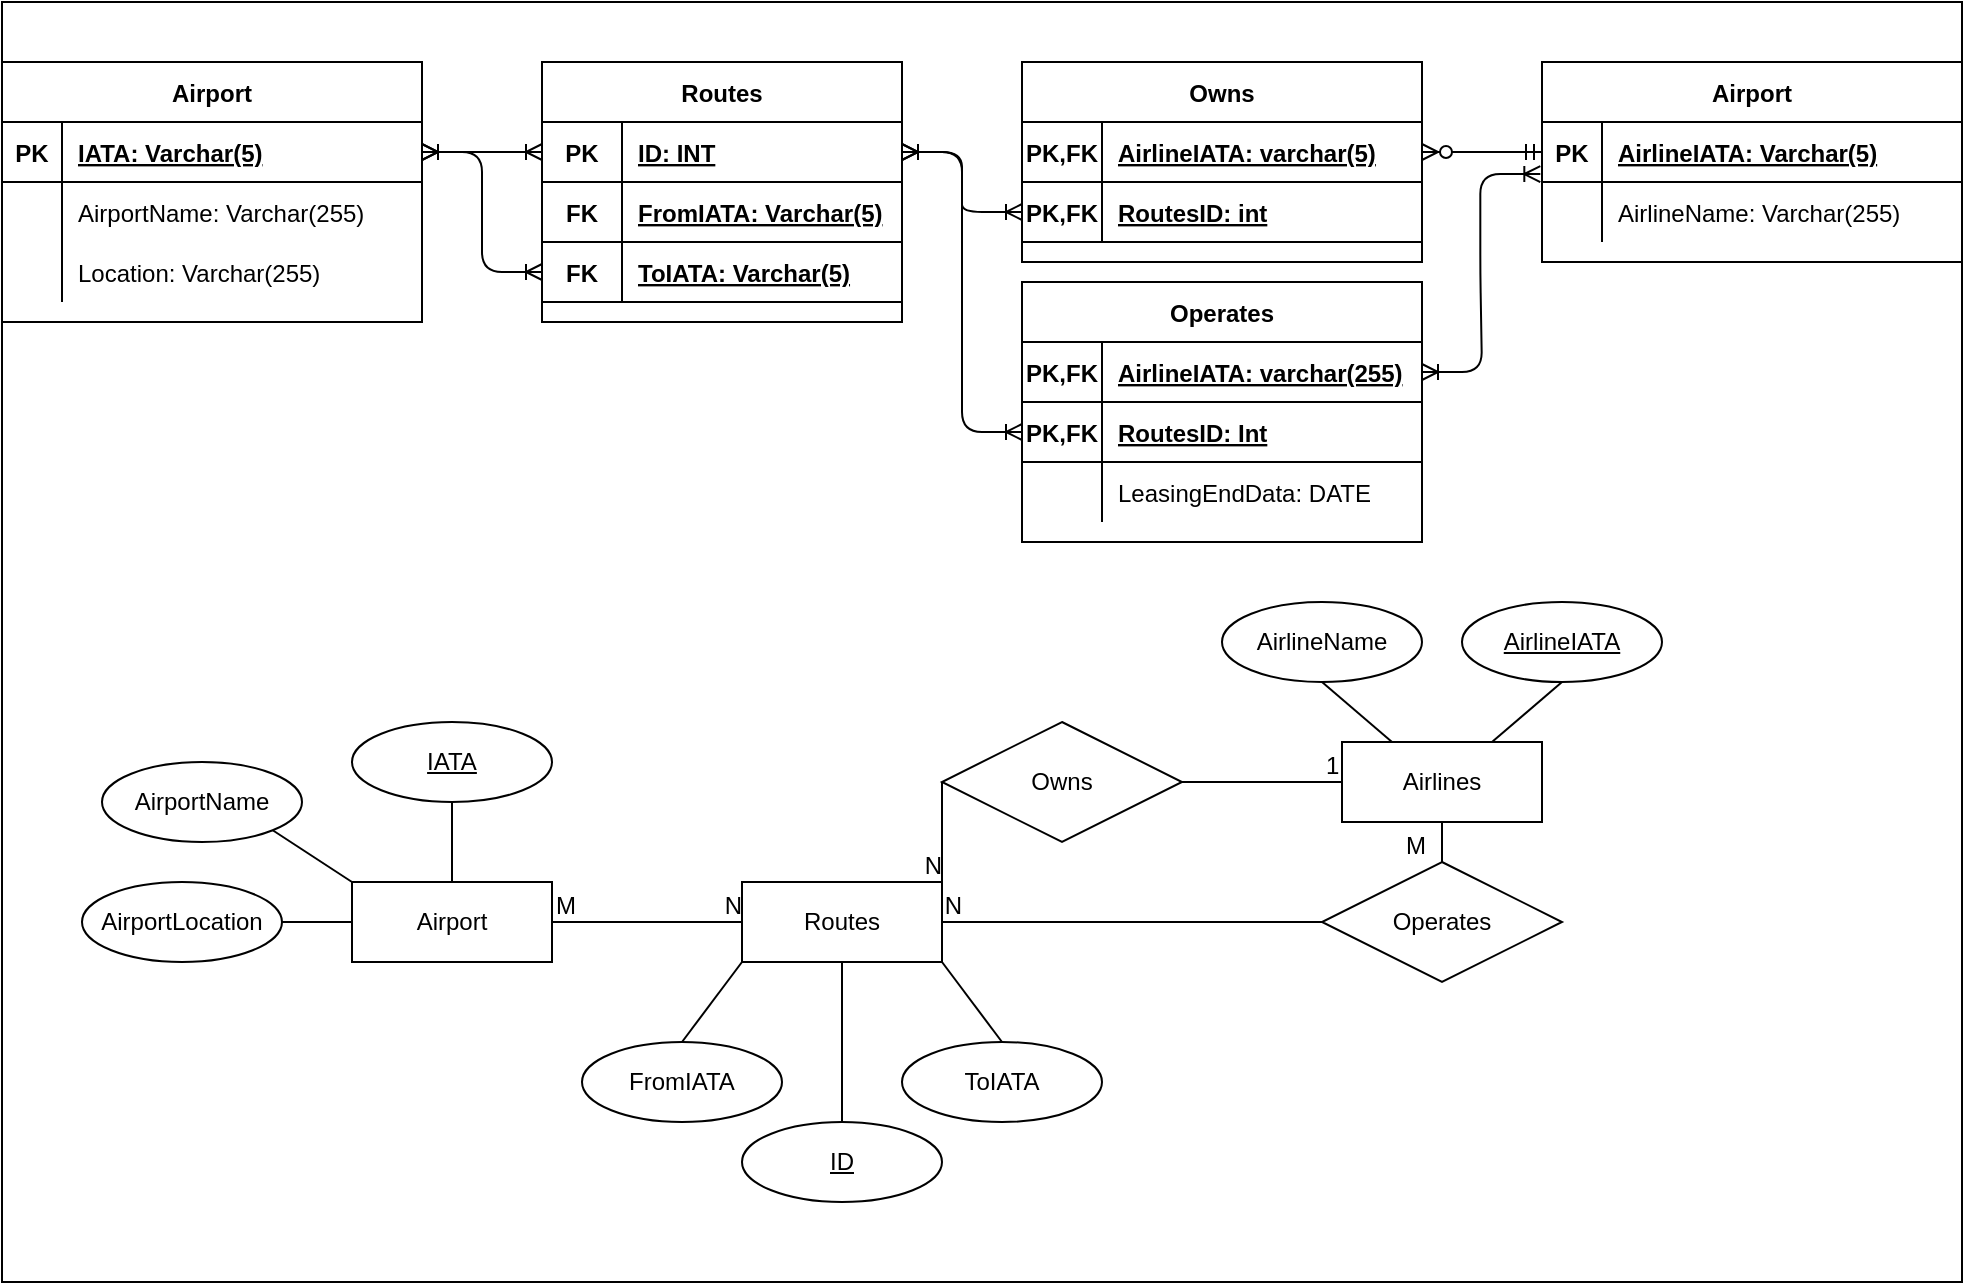 <mxfile version="14.9.6" type="device"><diagram id="R2lEEEUBdFMjLlhIrx00" name="Page-1"><mxGraphModel dx="1221" dy="714" grid="1" gridSize="10" guides="1" tooltips="1" connect="1" arrows="1" fold="1" page="1" pageScale="1" pageWidth="850" pageHeight="1100" math="0" shadow="0" extFonts="Permanent Marker^https://fonts.googleapis.com/css?family=Permanent+Marker"><root><mxCell id="0"/><mxCell id="1" parent="0"/><mxCell id="xpqZcI_yrOlQd79sAfw7-123" value="" style="rounded=0;whiteSpace=wrap;html=1;" vertex="1" parent="1"><mxGeometry width="980" height="640" as="geometry"/></mxCell><mxCell id="xpqZcI_yrOlQd79sAfw7-3" value="Airport" style="whiteSpace=wrap;html=1;align=center;" vertex="1" parent="1"><mxGeometry x="175" y="440" width="100" height="40" as="geometry"/></mxCell><mxCell id="xpqZcI_yrOlQd79sAfw7-4" value="IATA" style="ellipse;whiteSpace=wrap;html=1;align=center;fontStyle=4;" vertex="1" parent="1"><mxGeometry x="175" y="360" width="100" height="40" as="geometry"/></mxCell><mxCell id="xpqZcI_yrOlQd79sAfw7-6" value="" style="endArrow=none;html=1;rounded=0;entryX=0.5;entryY=0;entryDx=0;entryDy=0;exitX=0.5;exitY=1;exitDx=0;exitDy=0;" edge="1" parent="1" source="xpqZcI_yrOlQd79sAfw7-4" target="xpqZcI_yrOlQd79sAfw7-3"><mxGeometry relative="1" as="geometry"><mxPoint x="230" y="380" as="sourcePoint"/><mxPoint x="310" y="490" as="targetPoint"/></mxGeometry></mxCell><mxCell id="xpqZcI_yrOlQd79sAfw7-8" value="AirportLocation" style="ellipse;whiteSpace=wrap;html=1;align=center;" vertex="1" parent="1"><mxGeometry x="40" y="440" width="100" height="40" as="geometry"/></mxCell><mxCell id="xpqZcI_yrOlQd79sAfw7-9" value="" style="endArrow=none;html=1;rounded=0;entryX=0;entryY=0.5;entryDx=0;entryDy=0;exitX=1;exitY=0.5;exitDx=0;exitDy=0;" edge="1" parent="1" source="xpqZcI_yrOlQd79sAfw7-8" target="xpqZcI_yrOlQd79sAfw7-3"><mxGeometry relative="1" as="geometry"><mxPoint x="150" y="460" as="sourcePoint"/><mxPoint x="310" y="490" as="targetPoint"/></mxGeometry></mxCell><mxCell id="xpqZcI_yrOlQd79sAfw7-11" value="Airlines" style="whiteSpace=wrap;html=1;align=center;" vertex="1" parent="1"><mxGeometry x="670" y="370" width="100" height="40" as="geometry"/></mxCell><mxCell id="xpqZcI_yrOlQd79sAfw7-13" value="" style="endArrow=none;html=1;rounded=0;entryX=1;entryY=0.5;entryDx=0;entryDy=0;exitX=0;exitY=0.5;exitDx=0;exitDy=0;" edge="1" parent="1" source="xpqZcI_yrOlQd79sAfw7-11" target="xpqZcI_yrOlQd79sAfw7-27"><mxGeometry relative="1" as="geometry"><mxPoint x="520" y="400" as="sourcePoint"/><mxPoint x="590" y="390" as="targetPoint"/></mxGeometry></mxCell><mxCell id="xpqZcI_yrOlQd79sAfw7-14" value="" style="endArrow=none;html=1;rounded=0;entryX=0;entryY=0;entryDx=0;entryDy=0;exitX=1;exitY=1;exitDx=0;exitDy=0;" edge="1" parent="1" source="xpqZcI_yrOlQd79sAfw7-15" target="xpqZcI_yrOlQd79sAfw7-3"><mxGeometry relative="1" as="geometry"><mxPoint x="150" y="470" as="sourcePoint"/><mxPoint x="185" y="470" as="targetPoint"/></mxGeometry></mxCell><mxCell id="xpqZcI_yrOlQd79sAfw7-15" value="AirportName" style="ellipse;whiteSpace=wrap;html=1;align=center;" vertex="1" parent="1"><mxGeometry x="50" y="380" width="100" height="40" as="geometry"/></mxCell><mxCell id="xpqZcI_yrOlQd79sAfw7-16" value="AirlineName" style="ellipse;whiteSpace=wrap;html=1;align=center;" vertex="1" parent="1"><mxGeometry x="610" y="300" width="100" height="40" as="geometry"/></mxCell><mxCell id="xpqZcI_yrOlQd79sAfw7-17" value="AirlineIATA" style="ellipse;whiteSpace=wrap;html=1;align=center;fontStyle=4;" vertex="1" parent="1"><mxGeometry x="730" y="300" width="100" height="40" as="geometry"/></mxCell><mxCell id="xpqZcI_yrOlQd79sAfw7-18" value="" style="endArrow=none;html=1;rounded=0;entryX=0.25;entryY=0;entryDx=0;entryDy=0;exitX=0.5;exitY=1;exitDx=0;exitDy=0;" edge="1" parent="1" source="xpqZcI_yrOlQd79sAfw7-16" target="xpqZcI_yrOlQd79sAfw7-11"><mxGeometry relative="1" as="geometry"><mxPoint x="330" y="420" as="sourcePoint"/><mxPoint x="490" y="420" as="targetPoint"/></mxGeometry></mxCell><mxCell id="xpqZcI_yrOlQd79sAfw7-21" value="" style="endArrow=none;html=1;rounded=0;entryX=0.75;entryY=0;entryDx=0;entryDy=0;exitX=0.5;exitY=1;exitDx=0;exitDy=0;" edge="1" parent="1" source="xpqZcI_yrOlQd79sAfw7-17" target="xpqZcI_yrOlQd79sAfw7-11"><mxGeometry relative="1" as="geometry"><mxPoint x="670" y="350" as="sourcePoint"/><mxPoint x="705" y="380" as="targetPoint"/></mxGeometry></mxCell><mxCell id="xpqZcI_yrOlQd79sAfw7-22" value="Routes" style="whiteSpace=wrap;html=1;align=center;" vertex="1" parent="1"><mxGeometry x="370" y="440" width="100" height="40" as="geometry"/></mxCell><mxCell id="xpqZcI_yrOlQd79sAfw7-23" value="FromIATA" style="ellipse;whiteSpace=wrap;html=1;align=center;fontStyle=0" vertex="1" parent="1"><mxGeometry x="290" y="520" width="100" height="40" as="geometry"/></mxCell><mxCell id="xpqZcI_yrOlQd79sAfw7-24" value="ToIATA" style="ellipse;whiteSpace=wrap;html=1;align=center;fontStyle=0" vertex="1" parent="1"><mxGeometry x="450" y="520" width="100" height="40" as="geometry"/></mxCell><mxCell id="xpqZcI_yrOlQd79sAfw7-25" value="" style="endArrow=none;html=1;rounded=0;entryX=0.5;entryY=0;entryDx=0;entryDy=0;exitX=0;exitY=1;exitDx=0;exitDy=0;" edge="1" parent="1" source="xpqZcI_yrOlQd79sAfw7-22" target="xpqZcI_yrOlQd79sAfw7-23"><mxGeometry relative="1" as="geometry"><mxPoint x="280" y="400" as="sourcePoint"/><mxPoint x="225" y="400" as="targetPoint"/></mxGeometry></mxCell><mxCell id="xpqZcI_yrOlQd79sAfw7-26" value="" style="endArrow=none;html=1;rounded=0;entryX=0.5;entryY=0;entryDx=0;entryDy=0;exitX=1;exitY=1;exitDx=0;exitDy=0;" edge="1" parent="1" source="xpqZcI_yrOlQd79sAfw7-22" target="xpqZcI_yrOlQd79sAfw7-24"><mxGeometry relative="1" as="geometry"><mxPoint x="380" y="490" as="sourcePoint"/><mxPoint x="350" y="530" as="targetPoint"/></mxGeometry></mxCell><mxCell id="xpqZcI_yrOlQd79sAfw7-27" value="Owns" style="shape=rhombus;perimeter=rhombusPerimeter;whiteSpace=wrap;html=1;align=center;" vertex="1" parent="1"><mxGeometry x="470" y="360" width="120" height="60" as="geometry"/></mxCell><mxCell id="xpqZcI_yrOlQd79sAfw7-29" value="Operates" style="shape=rhombus;perimeter=rhombusPerimeter;whiteSpace=wrap;html=1;align=center;" vertex="1" parent="1"><mxGeometry x="660" y="430" width="120" height="60" as="geometry"/></mxCell><mxCell id="xpqZcI_yrOlQd79sAfw7-31" value="" style="endArrow=none;html=1;rounded=0;entryX=0.5;entryY=1;entryDx=0;entryDy=0;exitX=0.5;exitY=0;exitDx=0;exitDy=0;" edge="1" parent="1" source="xpqZcI_yrOlQd79sAfw7-29" target="xpqZcI_yrOlQd79sAfw7-11"><mxGeometry relative="1" as="geometry"><mxPoint x="540" y="470" as="sourcePoint"/><mxPoint x="480" y="470" as="targetPoint"/></mxGeometry></mxCell><mxCell id="xpqZcI_yrOlQd79sAfw7-33" value="" style="endArrow=none;html=1;rounded=0;exitX=1;exitY=0.5;exitDx=0;exitDy=0;entryX=0;entryY=0.5;entryDx=0;entryDy=0;" edge="1" parent="1" source="xpqZcI_yrOlQd79sAfw7-3" target="xpqZcI_yrOlQd79sAfw7-22"><mxGeometry relative="1" as="geometry"><mxPoint x="430" y="420" as="sourcePoint"/><mxPoint x="590" y="420" as="targetPoint"/></mxGeometry></mxCell><mxCell id="xpqZcI_yrOlQd79sAfw7-34" value="M" style="resizable=0;html=1;align=left;verticalAlign=bottom;" connectable="0" vertex="1" parent="xpqZcI_yrOlQd79sAfw7-33"><mxGeometry x="-1" relative="1" as="geometry"/></mxCell><mxCell id="xpqZcI_yrOlQd79sAfw7-35" value="N" style="resizable=0;html=1;align=right;verticalAlign=bottom;" connectable="0" vertex="1" parent="xpqZcI_yrOlQd79sAfw7-33"><mxGeometry x="1" relative="1" as="geometry"/></mxCell><mxCell id="xpqZcI_yrOlQd79sAfw7-36" value="" style="endArrow=none;html=1;rounded=0;exitX=0;exitY=0.5;exitDx=0;exitDy=0;entryX=1;entryY=0.5;entryDx=0;entryDy=0;" edge="1" parent="1" source="xpqZcI_yrOlQd79sAfw7-29" target="xpqZcI_yrOlQd79sAfw7-22"><mxGeometry relative="1" as="geometry"><mxPoint x="235" y="470" as="sourcePoint"/><mxPoint x="380" y="470" as="targetPoint"/></mxGeometry></mxCell><mxCell id="xpqZcI_yrOlQd79sAfw7-37" value="M" style="resizable=0;html=1;align=left;verticalAlign=bottom;" connectable="0" vertex="1" parent="xpqZcI_yrOlQd79sAfw7-36"><mxGeometry x="-1" relative="1" as="geometry"><mxPoint x="40" y="-30" as="offset"/></mxGeometry></mxCell><mxCell id="xpqZcI_yrOlQd79sAfw7-38" value="N" style="resizable=0;html=1;align=right;verticalAlign=bottom;" connectable="0" vertex="1" parent="xpqZcI_yrOlQd79sAfw7-36"><mxGeometry x="1" relative="1" as="geometry"><mxPoint x="10" as="offset"/></mxGeometry></mxCell><mxCell id="xpqZcI_yrOlQd79sAfw7-40" value="" style="endArrow=none;html=1;rounded=0;exitX=0;exitY=0.5;exitDx=0;exitDy=0;entryX=1;entryY=0;entryDx=0;entryDy=0;" edge="1" parent="1" source="xpqZcI_yrOlQd79sAfw7-27" target="xpqZcI_yrOlQd79sAfw7-22"><mxGeometry relative="1" as="geometry"><mxPoint x="670" y="470" as="sourcePoint"/><mxPoint x="480" y="470" as="targetPoint"/></mxGeometry></mxCell><mxCell id="xpqZcI_yrOlQd79sAfw7-41" value="1" style="resizable=0;html=1;align=left;verticalAlign=bottom;" connectable="0" vertex="1" parent="xpqZcI_yrOlQd79sAfw7-40"><mxGeometry x="-1" relative="1" as="geometry"><mxPoint x="190" as="offset"/></mxGeometry></mxCell><mxCell id="xpqZcI_yrOlQd79sAfw7-42" value="N" style="resizable=0;html=1;align=right;verticalAlign=bottom;" connectable="0" vertex="1" parent="xpqZcI_yrOlQd79sAfw7-40"><mxGeometry x="1" relative="1" as="geometry"><mxPoint as="offset"/></mxGeometry></mxCell><mxCell id="xpqZcI_yrOlQd79sAfw7-43" value="Airport" style="shape=table;startSize=30;container=1;collapsible=1;childLayout=tableLayout;fixedRows=1;rowLines=0;fontStyle=1;align=center;resizeLast=1;" vertex="1" parent="1"><mxGeometry y="30" width="210" height="130" as="geometry"/></mxCell><mxCell id="xpqZcI_yrOlQd79sAfw7-44" value="" style="shape=partialRectangle;collapsible=0;dropTarget=0;pointerEvents=0;fillColor=none;top=0;left=0;bottom=1;right=0;points=[[0,0.5],[1,0.5]];portConstraint=eastwest;" vertex="1" parent="xpqZcI_yrOlQd79sAfw7-43"><mxGeometry y="30" width="210" height="30" as="geometry"/></mxCell><mxCell id="xpqZcI_yrOlQd79sAfw7-45" value="PK" style="shape=partialRectangle;connectable=0;fillColor=none;top=0;left=0;bottom=0;right=0;fontStyle=1;overflow=hidden;" vertex="1" parent="xpqZcI_yrOlQd79sAfw7-44"><mxGeometry width="30" height="30" as="geometry"/></mxCell><mxCell id="xpqZcI_yrOlQd79sAfw7-46" value="IATA: Varchar(5)" style="shape=partialRectangle;connectable=0;fillColor=none;top=0;left=0;bottom=0;right=0;align=left;spacingLeft=6;fontStyle=5;overflow=hidden;" vertex="1" parent="xpqZcI_yrOlQd79sAfw7-44"><mxGeometry x="30" width="180" height="30" as="geometry"/></mxCell><mxCell id="xpqZcI_yrOlQd79sAfw7-47" value="" style="shape=partialRectangle;collapsible=0;dropTarget=0;pointerEvents=0;fillColor=none;top=0;left=0;bottom=0;right=0;points=[[0,0.5],[1,0.5]];portConstraint=eastwest;" vertex="1" parent="xpqZcI_yrOlQd79sAfw7-43"><mxGeometry y="60" width="210" height="30" as="geometry"/></mxCell><mxCell id="xpqZcI_yrOlQd79sAfw7-48" value="" style="shape=partialRectangle;connectable=0;fillColor=none;top=0;left=0;bottom=0;right=0;editable=1;overflow=hidden;" vertex="1" parent="xpqZcI_yrOlQd79sAfw7-47"><mxGeometry width="30" height="30" as="geometry"/></mxCell><mxCell id="xpqZcI_yrOlQd79sAfw7-49" value="AirportName: Varchar(255)" style="shape=partialRectangle;connectable=0;fillColor=none;top=0;left=0;bottom=0;right=0;align=left;spacingLeft=6;overflow=hidden;" vertex="1" parent="xpqZcI_yrOlQd79sAfw7-47"><mxGeometry x="30" width="180" height="30" as="geometry"/></mxCell><mxCell id="xpqZcI_yrOlQd79sAfw7-50" value="" style="shape=partialRectangle;collapsible=0;dropTarget=0;pointerEvents=0;fillColor=none;top=0;left=0;bottom=0;right=0;points=[[0,0.5],[1,0.5]];portConstraint=eastwest;" vertex="1" parent="xpqZcI_yrOlQd79sAfw7-43"><mxGeometry y="90" width="210" height="30" as="geometry"/></mxCell><mxCell id="xpqZcI_yrOlQd79sAfw7-51" value="" style="shape=partialRectangle;connectable=0;fillColor=none;top=0;left=0;bottom=0;right=0;editable=1;overflow=hidden;" vertex="1" parent="xpqZcI_yrOlQd79sAfw7-50"><mxGeometry width="30" height="30" as="geometry"/></mxCell><mxCell id="xpqZcI_yrOlQd79sAfw7-52" value="Location: Varchar(255)" style="shape=partialRectangle;connectable=0;fillColor=none;top=0;left=0;bottom=0;right=0;align=left;spacingLeft=6;overflow=hidden;" vertex="1" parent="xpqZcI_yrOlQd79sAfw7-50"><mxGeometry x="30" width="180" height="30" as="geometry"/></mxCell><mxCell id="xpqZcI_yrOlQd79sAfw7-57" value="Routes" style="shape=table;startSize=30;container=1;collapsible=1;childLayout=tableLayout;fixedRows=1;rowLines=0;fontStyle=1;align=center;resizeLast=1;" vertex="1" parent="1"><mxGeometry x="270" y="30" width="180" height="130" as="geometry"/></mxCell><mxCell id="xpqZcI_yrOlQd79sAfw7-58" value="" style="shape=partialRectangle;collapsible=0;dropTarget=0;pointerEvents=0;fillColor=none;top=0;left=0;bottom=1;right=0;points=[[0,0.5],[1,0.5]];portConstraint=eastwest;" vertex="1" parent="xpqZcI_yrOlQd79sAfw7-57"><mxGeometry y="30" width="180" height="30" as="geometry"/></mxCell><mxCell id="xpqZcI_yrOlQd79sAfw7-59" value="PK" style="shape=partialRectangle;connectable=0;fillColor=none;top=0;left=0;bottom=0;right=0;fontStyle=1;overflow=hidden;" vertex="1" parent="xpqZcI_yrOlQd79sAfw7-58"><mxGeometry width="40" height="30" as="geometry"/></mxCell><mxCell id="xpqZcI_yrOlQd79sAfw7-60" value="ID: INT" style="shape=partialRectangle;connectable=0;fillColor=none;top=0;left=0;bottom=0;right=0;align=left;spacingLeft=6;fontStyle=5;overflow=hidden;" vertex="1" parent="xpqZcI_yrOlQd79sAfw7-58"><mxGeometry x="40" width="140" height="30" as="geometry"/></mxCell><mxCell id="xpqZcI_yrOlQd79sAfw7-130" value="" style="shape=partialRectangle;collapsible=0;dropTarget=0;pointerEvents=0;fillColor=none;top=0;left=0;bottom=1;right=0;points=[[0,0.5],[1,0.5]];portConstraint=eastwest;" vertex="1" parent="xpqZcI_yrOlQd79sAfw7-57"><mxGeometry y="60" width="180" height="30" as="geometry"/></mxCell><mxCell id="xpqZcI_yrOlQd79sAfw7-131" value="FK" style="shape=partialRectangle;connectable=0;fillColor=none;top=0;left=0;bottom=0;right=0;fontStyle=1;overflow=hidden;" vertex="1" parent="xpqZcI_yrOlQd79sAfw7-130"><mxGeometry width="40" height="30" as="geometry"/></mxCell><mxCell id="xpqZcI_yrOlQd79sAfw7-132" value="FromIATA: Varchar(5)" style="shape=partialRectangle;connectable=0;fillColor=none;top=0;left=0;bottom=0;right=0;align=left;spacingLeft=6;fontStyle=5;overflow=hidden;" vertex="1" parent="xpqZcI_yrOlQd79sAfw7-130"><mxGeometry x="40" width="140" height="30" as="geometry"/></mxCell><mxCell id="xpqZcI_yrOlQd79sAfw7-67" value="" style="shape=partialRectangle;collapsible=0;dropTarget=0;pointerEvents=0;fillColor=none;top=0;left=0;bottom=1;right=0;points=[[0,0.5],[1,0.5]];portConstraint=eastwest;" vertex="1" parent="xpqZcI_yrOlQd79sAfw7-57"><mxGeometry y="90" width="180" height="30" as="geometry"/></mxCell><mxCell id="xpqZcI_yrOlQd79sAfw7-68" value="FK" style="shape=partialRectangle;connectable=0;fillColor=none;top=0;left=0;bottom=0;right=0;fontStyle=1;overflow=hidden;" vertex="1" parent="xpqZcI_yrOlQd79sAfw7-67"><mxGeometry width="40" height="30" as="geometry"/></mxCell><mxCell id="xpqZcI_yrOlQd79sAfw7-69" value="ToIATA: Varchar(5)" style="shape=partialRectangle;connectable=0;fillColor=none;top=0;left=0;bottom=0;right=0;align=left;spacingLeft=6;fontStyle=5;overflow=hidden;" vertex="1" parent="xpqZcI_yrOlQd79sAfw7-67"><mxGeometry x="40" width="140" height="30" as="geometry"/></mxCell><mxCell id="xpqZcI_yrOlQd79sAfw7-73" value="&lt;u&gt;ID&lt;/u&gt;" style="ellipse;whiteSpace=wrap;html=1;align=center;fontStyle=0" vertex="1" parent="1"><mxGeometry x="370" y="560" width="100" height="40" as="geometry"/></mxCell><mxCell id="xpqZcI_yrOlQd79sAfw7-74" value="" style="endArrow=none;html=1;rounded=0;entryX=0.5;entryY=0;entryDx=0;entryDy=0;" edge="1" parent="1" source="xpqZcI_yrOlQd79sAfw7-22" target="xpqZcI_yrOlQd79sAfw7-73"><mxGeometry relative="1" as="geometry"><mxPoint x="480" y="490" as="sourcePoint"/><mxPoint x="510" y="530" as="targetPoint"/></mxGeometry></mxCell><mxCell id="xpqZcI_yrOlQd79sAfw7-75" value="" style="edgeStyle=entityRelationEdgeStyle;fontSize=12;html=1;endArrow=ERoneToMany;startArrow=ERoneToMany;exitX=1;exitY=0.5;exitDx=0;exitDy=0;entryX=0;entryY=0.5;entryDx=0;entryDy=0;" edge="1" parent="1" source="xpqZcI_yrOlQd79sAfw7-44" target="xpqZcI_yrOlQd79sAfw7-58"><mxGeometry width="100" height="100" relative="1" as="geometry"><mxPoint x="320" y="360" as="sourcePoint"/><mxPoint x="420" y="260" as="targetPoint"/></mxGeometry></mxCell><mxCell id="xpqZcI_yrOlQd79sAfw7-76" value="" style="edgeStyle=entityRelationEdgeStyle;fontSize=12;html=1;endArrow=ERoneToMany;startArrow=ERoneToMany;exitX=1;exitY=0.5;exitDx=0;exitDy=0;entryX=0;entryY=0.5;entryDx=0;entryDy=0;" edge="1" parent="1" source="xpqZcI_yrOlQd79sAfw7-44" target="xpqZcI_yrOlQd79sAfw7-67"><mxGeometry width="100" height="100" relative="1" as="geometry"><mxPoint x="320" y="360" as="sourcePoint"/><mxPoint x="420" y="260" as="targetPoint"/></mxGeometry></mxCell><mxCell id="xpqZcI_yrOlQd79sAfw7-77" value="Owns" style="shape=table;startSize=30;container=1;collapsible=1;childLayout=tableLayout;fixedRows=1;rowLines=0;fontStyle=1;align=center;resizeLast=1;" vertex="1" parent="1"><mxGeometry x="510" y="30" width="200" height="100" as="geometry"/></mxCell><mxCell id="xpqZcI_yrOlQd79sAfw7-78" value="" style="shape=partialRectangle;collapsible=0;dropTarget=0;pointerEvents=0;fillColor=none;top=0;left=0;bottom=1;right=0;points=[[0,0.5],[1,0.5]];portConstraint=eastwest;" vertex="1" parent="xpqZcI_yrOlQd79sAfw7-77"><mxGeometry y="30" width="200" height="30" as="geometry"/></mxCell><mxCell id="xpqZcI_yrOlQd79sAfw7-79" value="PK,FK" style="shape=partialRectangle;connectable=0;fillColor=none;top=0;left=0;bottom=0;right=0;fontStyle=1;overflow=hidden;" vertex="1" parent="xpqZcI_yrOlQd79sAfw7-78"><mxGeometry width="40" height="30" as="geometry"/></mxCell><mxCell id="xpqZcI_yrOlQd79sAfw7-80" value="AirlineIATA: varchar(5)" style="shape=partialRectangle;connectable=0;fillColor=none;top=0;left=0;bottom=0;right=0;align=left;spacingLeft=6;fontStyle=5;overflow=hidden;" vertex="1" parent="xpqZcI_yrOlQd79sAfw7-78"><mxGeometry x="40" width="160" height="30" as="geometry"/></mxCell><mxCell id="xpqZcI_yrOlQd79sAfw7-81" value="" style="shape=partialRectangle;collapsible=0;dropTarget=0;pointerEvents=0;fillColor=none;top=0;left=0;bottom=1;right=0;points=[[0,0.5],[1,0.5]];portConstraint=eastwest;" vertex="1" parent="xpqZcI_yrOlQd79sAfw7-77"><mxGeometry y="60" width="200" height="30" as="geometry"/></mxCell><mxCell id="xpqZcI_yrOlQd79sAfw7-82" value="PK,FK" style="shape=partialRectangle;connectable=0;fillColor=none;top=0;left=0;bottom=0;right=0;fontStyle=1;overflow=hidden;" vertex="1" parent="xpqZcI_yrOlQd79sAfw7-81"><mxGeometry width="40" height="30" as="geometry"/></mxCell><mxCell id="xpqZcI_yrOlQd79sAfw7-83" value="RoutesID: int" style="shape=partialRectangle;connectable=0;fillColor=none;top=0;left=0;bottom=0;right=0;align=left;spacingLeft=6;fontStyle=5;overflow=hidden;" vertex="1" parent="xpqZcI_yrOlQd79sAfw7-81"><mxGeometry x="40" width="160" height="30" as="geometry"/></mxCell><mxCell id="xpqZcI_yrOlQd79sAfw7-88" value="" style="edgeStyle=entityRelationEdgeStyle;fontSize=12;html=1;endArrow=ERoneToMany;startArrow=ERoneToMany;entryX=0;entryY=0.5;entryDx=0;entryDy=0;exitX=1;exitY=0.5;exitDx=0;exitDy=0;" edge="1" parent="1" source="xpqZcI_yrOlQd79sAfw7-58" target="xpqZcI_yrOlQd79sAfw7-81"><mxGeometry width="100" height="100" relative="1" as="geometry"><mxPoint x="455" y="165" as="sourcePoint"/><mxPoint x="280" y="115" as="targetPoint"/></mxGeometry></mxCell><mxCell id="xpqZcI_yrOlQd79sAfw7-99" value="Operates" style="shape=table;startSize=30;container=1;collapsible=1;childLayout=tableLayout;fixedRows=1;rowLines=0;fontStyle=1;align=center;resizeLast=1;" vertex="1" parent="1"><mxGeometry x="510" y="140" width="200" height="130" as="geometry"/></mxCell><mxCell id="xpqZcI_yrOlQd79sAfw7-100" value="" style="shape=partialRectangle;collapsible=0;dropTarget=0;pointerEvents=0;fillColor=none;top=0;left=0;bottom=1;right=0;points=[[0,0.5],[1,0.5]];portConstraint=eastwest;" vertex="1" parent="xpqZcI_yrOlQd79sAfw7-99"><mxGeometry y="30" width="200" height="30" as="geometry"/></mxCell><mxCell id="xpqZcI_yrOlQd79sAfw7-101" value="PK,FK" style="shape=partialRectangle;connectable=0;fillColor=none;top=0;left=0;bottom=0;right=0;fontStyle=1;overflow=hidden;" vertex="1" parent="xpqZcI_yrOlQd79sAfw7-100"><mxGeometry width="40" height="30" as="geometry"/></mxCell><mxCell id="xpqZcI_yrOlQd79sAfw7-102" value="AirlineIATA: varchar(255)" style="shape=partialRectangle;connectable=0;fillColor=none;top=0;left=0;bottom=0;right=0;align=left;spacingLeft=6;fontStyle=5;overflow=hidden;" vertex="1" parent="xpqZcI_yrOlQd79sAfw7-100"><mxGeometry x="40" width="160" height="30" as="geometry"/></mxCell><mxCell id="xpqZcI_yrOlQd79sAfw7-103" value="" style="shape=partialRectangle;collapsible=0;dropTarget=0;pointerEvents=0;fillColor=none;top=0;left=0;bottom=1;right=0;points=[[0,0.5],[1,0.5]];portConstraint=eastwest;" vertex="1" parent="xpqZcI_yrOlQd79sAfw7-99"><mxGeometry y="60" width="200" height="30" as="geometry"/></mxCell><mxCell id="xpqZcI_yrOlQd79sAfw7-104" value="PK,FK" style="shape=partialRectangle;connectable=0;fillColor=none;top=0;left=0;bottom=0;right=0;fontStyle=1;overflow=hidden;" vertex="1" parent="xpqZcI_yrOlQd79sAfw7-103"><mxGeometry width="40" height="30" as="geometry"/></mxCell><mxCell id="xpqZcI_yrOlQd79sAfw7-105" value="RoutesID: Int" style="shape=partialRectangle;connectable=0;fillColor=none;top=0;left=0;bottom=0;right=0;align=left;spacingLeft=6;fontStyle=5;overflow=hidden;" vertex="1" parent="xpqZcI_yrOlQd79sAfw7-103"><mxGeometry x="40" width="160" height="30" as="geometry"/></mxCell><mxCell id="xpqZcI_yrOlQd79sAfw7-106" value="" style="shape=partialRectangle;collapsible=0;dropTarget=0;pointerEvents=0;fillColor=none;top=0;left=0;bottom=0;right=0;points=[[0,0.5],[1,0.5]];portConstraint=eastwest;" vertex="1" parent="xpqZcI_yrOlQd79sAfw7-99"><mxGeometry y="90" width="200" height="30" as="geometry"/></mxCell><mxCell id="xpqZcI_yrOlQd79sAfw7-107" value="" style="shape=partialRectangle;connectable=0;fillColor=none;top=0;left=0;bottom=0;right=0;editable=1;overflow=hidden;" vertex="1" parent="xpqZcI_yrOlQd79sAfw7-106"><mxGeometry width="40" height="30" as="geometry"/></mxCell><mxCell id="xpqZcI_yrOlQd79sAfw7-108" value="LeasingEndData: DATE" style="shape=partialRectangle;connectable=0;fillColor=none;top=0;left=0;bottom=0;right=0;align=left;spacingLeft=6;overflow=hidden;" vertex="1" parent="xpqZcI_yrOlQd79sAfw7-106"><mxGeometry x="40" width="160" height="30" as="geometry"/></mxCell><mxCell id="xpqZcI_yrOlQd79sAfw7-109" value="" style="edgeStyle=entityRelationEdgeStyle;fontSize=12;html=1;endArrow=ERoneToMany;startArrow=ERoneToMany;entryX=0;entryY=0.5;entryDx=0;entryDy=0;exitX=1;exitY=0.5;exitDx=0;exitDy=0;" edge="1" parent="1" source="xpqZcI_yrOlQd79sAfw7-58" target="xpqZcI_yrOlQd79sAfw7-103"><mxGeometry width="100" height="100" relative="1" as="geometry"><mxPoint x="455" y="165" as="sourcePoint"/><mxPoint x="520" y="115" as="targetPoint"/></mxGeometry></mxCell><mxCell id="xpqZcI_yrOlQd79sAfw7-110" value="Airport" style="shape=table;startSize=30;container=1;collapsible=1;childLayout=tableLayout;fixedRows=1;rowLines=0;fontStyle=1;align=center;resizeLast=1;" vertex="1" parent="1"><mxGeometry x="770" y="30" width="210" height="100" as="geometry"/></mxCell><mxCell id="xpqZcI_yrOlQd79sAfw7-111" value="" style="shape=partialRectangle;collapsible=0;dropTarget=0;pointerEvents=0;fillColor=none;top=0;left=0;bottom=1;right=0;points=[[0,0.5],[1,0.5]];portConstraint=eastwest;" vertex="1" parent="xpqZcI_yrOlQd79sAfw7-110"><mxGeometry y="30" width="210" height="30" as="geometry"/></mxCell><mxCell id="xpqZcI_yrOlQd79sAfw7-112" value="PK" style="shape=partialRectangle;connectable=0;fillColor=none;top=0;left=0;bottom=0;right=0;fontStyle=1;overflow=hidden;" vertex="1" parent="xpqZcI_yrOlQd79sAfw7-111"><mxGeometry width="30" height="30" as="geometry"/></mxCell><mxCell id="xpqZcI_yrOlQd79sAfw7-113" value="AirlineIATA: Varchar(5)" style="shape=partialRectangle;connectable=0;fillColor=none;top=0;left=0;bottom=0;right=0;align=left;spacingLeft=6;fontStyle=5;overflow=hidden;" vertex="1" parent="xpqZcI_yrOlQd79sAfw7-111"><mxGeometry x="30" width="180" height="30" as="geometry"/></mxCell><mxCell id="xpqZcI_yrOlQd79sAfw7-114" value="" style="shape=partialRectangle;collapsible=0;dropTarget=0;pointerEvents=0;fillColor=none;top=0;left=0;bottom=0;right=0;points=[[0,0.5],[1,0.5]];portConstraint=eastwest;" vertex="1" parent="xpqZcI_yrOlQd79sAfw7-110"><mxGeometry y="60" width="210" height="30" as="geometry"/></mxCell><mxCell id="xpqZcI_yrOlQd79sAfw7-115" value="" style="shape=partialRectangle;connectable=0;fillColor=none;top=0;left=0;bottom=0;right=0;editable=1;overflow=hidden;" vertex="1" parent="xpqZcI_yrOlQd79sAfw7-114"><mxGeometry width="30" height="30" as="geometry"/></mxCell><mxCell id="xpqZcI_yrOlQd79sAfw7-116" value="AirlineName: Varchar(255)" style="shape=partialRectangle;connectable=0;fillColor=none;top=0;left=0;bottom=0;right=0;align=left;spacingLeft=6;overflow=hidden;" vertex="1" parent="xpqZcI_yrOlQd79sAfw7-114"><mxGeometry x="30" width="180" height="30" as="geometry"/></mxCell><mxCell id="xpqZcI_yrOlQd79sAfw7-121" value="" style="edgeStyle=entityRelationEdgeStyle;fontSize=12;html=1;endArrow=ERzeroToMany;startArrow=ERmandOne;exitX=0;exitY=0.5;exitDx=0;exitDy=0;entryX=1;entryY=0.5;entryDx=0;entryDy=0;" edge="1" parent="1" source="xpqZcI_yrOlQd79sAfw7-111" target="xpqZcI_yrOlQd79sAfw7-78"><mxGeometry width="100" height="100" relative="1" as="geometry"><mxPoint x="520" y="360" as="sourcePoint"/><mxPoint x="620" y="260" as="targetPoint"/></mxGeometry></mxCell><mxCell id="xpqZcI_yrOlQd79sAfw7-122" value="" style="edgeStyle=entityRelationEdgeStyle;fontSize=12;html=1;endArrow=ERoneToMany;startArrow=ERoneToMany;exitX=-0.004;exitY=0.867;exitDx=0;exitDy=0;entryX=1;entryY=0.5;entryDx=0;entryDy=0;exitPerimeter=0;" edge="1" parent="1" source="xpqZcI_yrOlQd79sAfw7-111" target="xpqZcI_yrOlQd79sAfw7-100"><mxGeometry width="100" height="100" relative="1" as="geometry"><mxPoint x="960" y="80" as="sourcePoint"/><mxPoint x="840" y="180" as="targetPoint"/></mxGeometry></mxCell></root></mxGraphModel></diagram></mxfile>